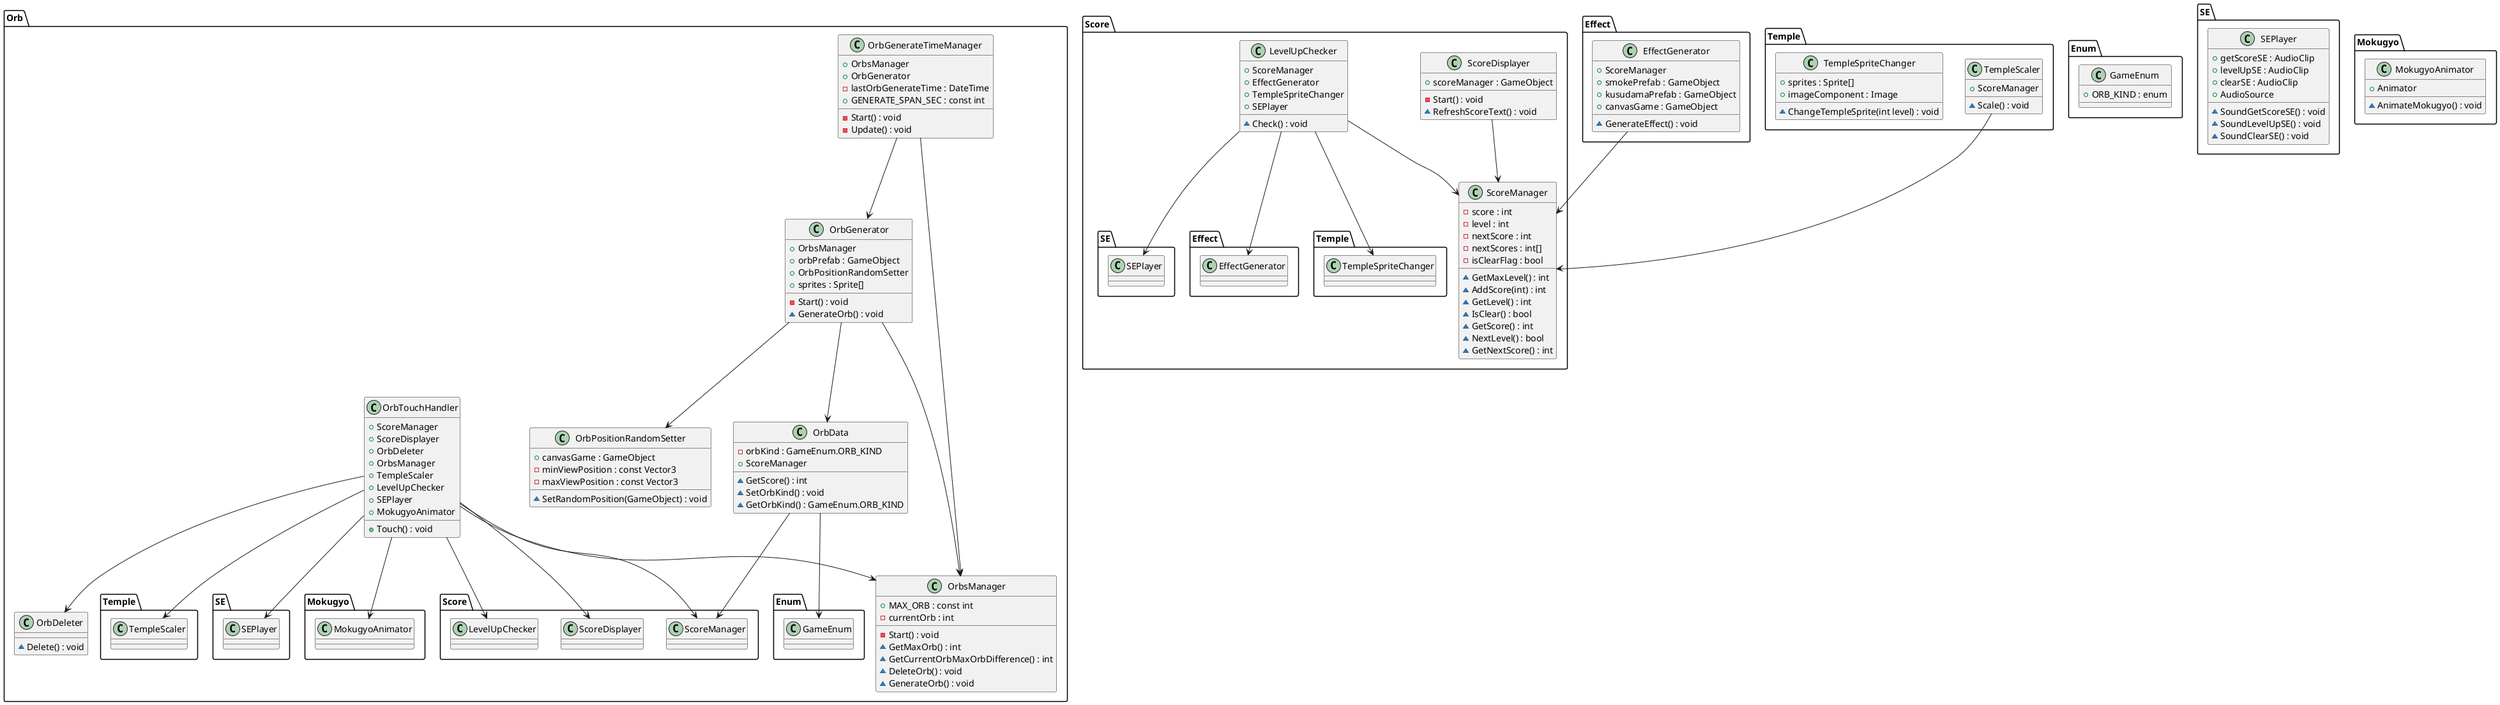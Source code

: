 @startuml TheTemple
namespace Orb{
    class OrbDeleter{
        ~ Delete() : void
    }

    class OrbGenerateTimeManager{
        + OrbsManager
        + OrbGenerator
        - lastOrbGenerateTime : DateTime
        + GENERATE_SPAN_SEC : const int
        - Start() : void
        - Update() : void
    }
    OrbGenerateTimeManager --> OrbsManager
    OrbGenerateTimeManager --> OrbGenerator

    class OrbGenerator{
        + OrbsManager
        + orbPrefab : GameObject
        + OrbPositionRandomSetter
        + sprites : Sprite[]
        - Start() : void
        ~ GenerateOrb() : void
    }
    OrbGenerator --> OrbsManager
    OrbGenerator --> OrbPositionRandomSetter
    OrbGenerator --> OrbData

    class OrbPositionRandomSetter{
        + canvasGame : GameObject
        - minViewPosition : const Vector3
        - maxViewPosition : const Vector3
        ~ SetRandomPosition(GameObject) : void
    }

    class OrbsManager{
        + MAX_ORB : const int
        - currentOrb : int
        - Start() : void
        ~ GetMaxOrb() : int
        ~ GetCurrentOrbMaxOrbDifference() : int
        ~ DeleteOrb() : void
        ~ GenerateOrb() : void
    }

    class OrbTouchHandler{
        + ScoreManager
        + ScoreDisplayer
        + OrbDeleter
        + OrbsManager
        + TempleScaler
        + LevelUpChecker
        + SEPlayer
        + MokugyoAnimator
        + Touch() : void
    }
    OrbTouchHandler --> Score.ScoreManager
    OrbTouchHandler --> Score.ScoreDisplayer
    OrbTouchHandler --> OrbDeleter
    OrbTouchHandler --> OrbsManager
    OrbTouchHandler --> Temple.TempleScaler
    OrbTouchHandler --> Score.LevelUpChecker
    OrbTouchHandler --> SE.SEPlayer
    OrbTouchHandler --> Mokugyo.MokugyoAnimator

    class OrbData{
        - orbKind : GameEnum.ORB_KIND
        + ScoreManager
        ~ GetScore() : int
        ~ SetOrbKind() : void
        ~ GetOrbKind() : GameEnum.ORB_KIND
    }
    OrbData --> Score.ScoreManager
    OrbData --> Enum.GameEnum
}

namespace Score{
    class ScoreDisplayer{
        + scoreManager : GameObject
        - Start() : void
        ~ RefreshScoreText() : void
    }

    class ScoreManager{
        - score : int
        - level : int
        - nextScore : int
        - nextScores : int[]
        - isClearFlag : bool
        ~ GetMaxLevel() : int
        ~ AddScore(int) : int
        ~ GetLevel() : int
        ~ IsClear() : bool
        ~ GetScore() : int
        ~ NextLevel() : bool
        ~ GetNextScore() : int
    }
    ScoreDisplayer --> ScoreManager

    class LevelUpChecker{
        + ScoreManager
        + EffectGenerator
        + TempleSpriteChanger
        + SEPlayer
        ~ Check() : void
    }
    LevelUpChecker --> ScoreManager
    LevelUpChecker --> Effect.EffectGenerator
    LevelUpChecker --> Temple.TempleSpriteChanger
    LevelUpChecker --> SE.SEPlayer
}

namespace Effect{
    class EffectGenerator{
        + ScoreManager
        + smokePrefab : GameObject
        + kusudamaPrefab : GameObject
        + canvasGame : GameObject
        ~ GenerateEffect() : void
    }
    EffectGenerator --> Score.ScoreManager
}

namespace Temple{
    class TempleScaler{
        + ScoreManager
        ~ Scale() : void
    }
    TempleScaler --> Score.ScoreManager

    class TempleSpriteChanger{
        + sprites : Sprite[]
        + imageComponent : Image
        ~ ChangeTempleSprite(int level) : void
    }

}

namespace Enum{
    class GameEnum{
        + ORB_KIND : enum
    }
}

namespace SE{
    class SEPlayer{
        + getScoreSE : AudioClip
        + levelUpSE : AudioClip
        + clearSE : AudioClip
        + AudioSource
        ~ SoundGetScoreSE() : void
        ~ SoundLevelUpSE() : void
        ~ SoundClearSE() : void
    }
}

namespace Mokugyo{
    class MokugyoAnimator{
        + Animator
        ~ AnimateMokugyo() : void
    }
}

@enduml